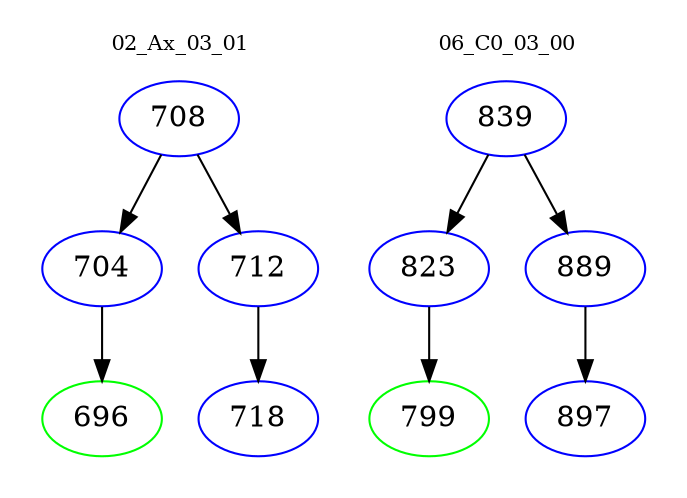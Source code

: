 digraph{
subgraph cluster_0 {
color = white
label = "02_Ax_03_01";
fontsize=10;
T0_708 [label="708", color="blue"]
T0_708 -> T0_704 [color="black"]
T0_704 [label="704", color="blue"]
T0_704 -> T0_696 [color="black"]
T0_696 [label="696", color="green"]
T0_708 -> T0_712 [color="black"]
T0_712 [label="712", color="blue"]
T0_712 -> T0_718 [color="black"]
T0_718 [label="718", color="blue"]
}
subgraph cluster_1 {
color = white
label = "06_C0_03_00";
fontsize=10;
T1_839 [label="839", color="blue"]
T1_839 -> T1_823 [color="black"]
T1_823 [label="823", color="blue"]
T1_823 -> T1_799 [color="black"]
T1_799 [label="799", color="green"]
T1_839 -> T1_889 [color="black"]
T1_889 [label="889", color="blue"]
T1_889 -> T1_897 [color="black"]
T1_897 [label="897", color="blue"]
}
}
